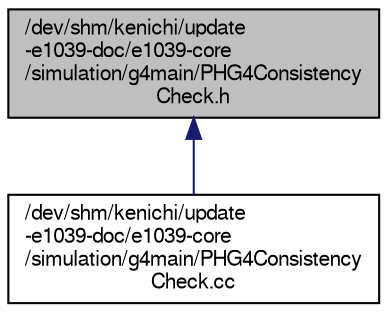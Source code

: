 digraph "/dev/shm/kenichi/update-e1039-doc/e1039-core/simulation/g4main/PHG4ConsistencyCheck.h"
{
  bgcolor="transparent";
  edge [fontname="FreeSans",fontsize="10",labelfontname="FreeSans",labelfontsize="10"];
  node [fontname="FreeSans",fontsize="10",shape=record];
  Node1 [label="/dev/shm/kenichi/update\l-e1039-doc/e1039-core\l/simulation/g4main/PHG4Consistency\lCheck.h",height=0.2,width=0.4,color="black", fillcolor="grey75", style="filled" fontcolor="black"];
  Node1 -> Node2 [dir="back",color="midnightblue",fontsize="10",style="solid",fontname="FreeSans"];
  Node2 [label="/dev/shm/kenichi/update\l-e1039-doc/e1039-core\l/simulation/g4main/PHG4Consistency\lCheck.cc",height=0.2,width=0.4,color="black",URL="$d1/d6b/PHG4ConsistencyCheck_8cc.html"];
}
